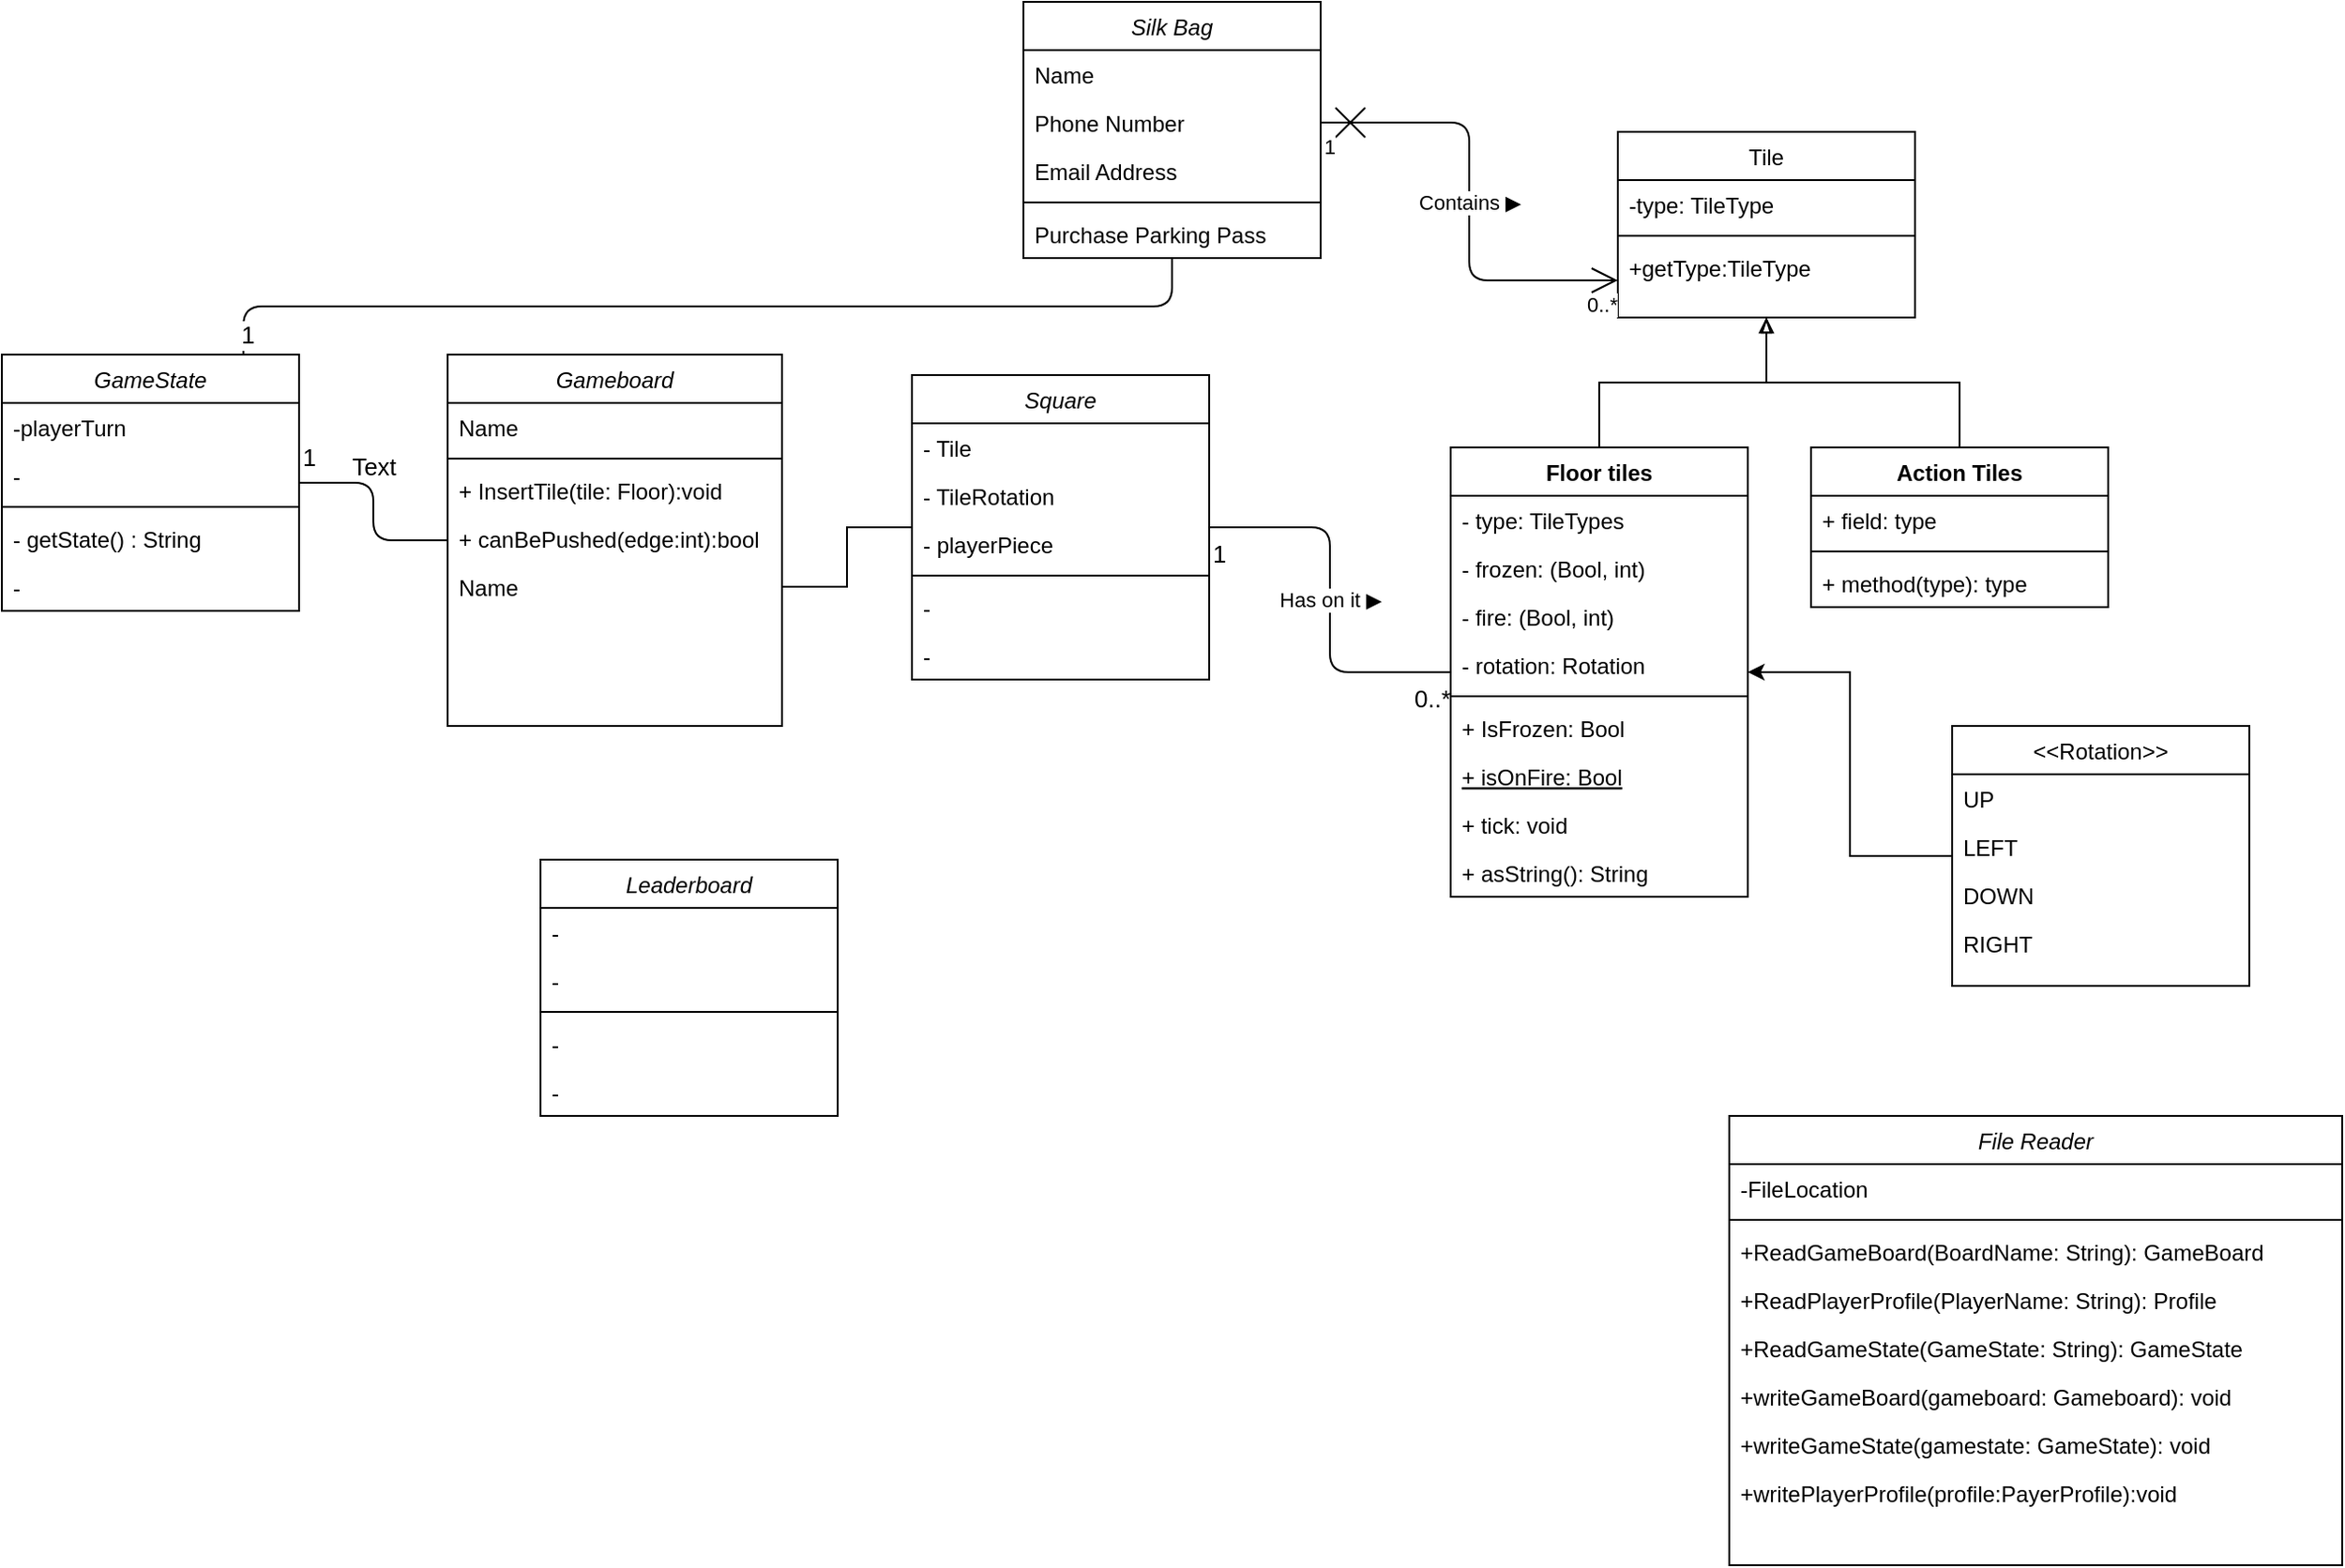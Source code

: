 <mxfile version="13.8.0" type="github"><diagram id="C5RBs43oDa-KdzZeNtuy" name="Page-1"><mxGraphModel dx="1695" dy="479" grid="1" gridSize="10" guides="1" tooltips="1" connect="1" arrows="1" fold="1" page="1" pageScale="1" pageWidth="827" pageHeight="1169" math="0" shadow="0"><root><mxCell id="WIyWlLk6GJQsqaUBKTNV-0"/><mxCell id="WIyWlLk6GJQsqaUBKTNV-1" parent="WIyWlLk6GJQsqaUBKTNV-0"/><mxCell id="CtJwEjZjdqf6voBh9MO0-8" value="Silk Bag" style="swimlane;fontStyle=2;align=center;verticalAlign=top;childLayout=stackLayout;horizontal=1;startSize=26;horizontalStack=0;resizeParent=1;resizeLast=0;collapsible=1;marginBottom=0;rounded=0;shadow=0;strokeWidth=1;" vertex="1" parent="WIyWlLk6GJQsqaUBKTNV-1"><mxGeometry x="-10" y="60" width="160" height="138" as="geometry"><mxRectangle x="230" y="140" width="160" height="26" as="alternateBounds"/></mxGeometry></mxCell><mxCell id="CtJwEjZjdqf6voBh9MO0-9" value="Name" style="text;align=left;verticalAlign=top;spacingLeft=4;spacingRight=4;overflow=hidden;rotatable=0;points=[[0,0.5],[1,0.5]];portConstraint=eastwest;" vertex="1" parent="CtJwEjZjdqf6voBh9MO0-8"><mxGeometry y="26" width="160" height="26" as="geometry"/></mxCell><mxCell id="CtJwEjZjdqf6voBh9MO0-10" value="Phone Number" style="text;align=left;verticalAlign=top;spacingLeft=4;spacingRight=4;overflow=hidden;rotatable=0;points=[[0,0.5],[1,0.5]];portConstraint=eastwest;rounded=0;shadow=0;html=0;" vertex="1" parent="CtJwEjZjdqf6voBh9MO0-8"><mxGeometry y="52" width="160" height="26" as="geometry"/></mxCell><mxCell id="CtJwEjZjdqf6voBh9MO0-14" value="Email Address" style="text;align=left;verticalAlign=top;spacingLeft=4;spacingRight=4;overflow=hidden;rotatable=0;points=[[0,0.5],[1,0.5]];portConstraint=eastwest;rounded=0;shadow=0;html=0;" vertex="1" parent="CtJwEjZjdqf6voBh9MO0-8"><mxGeometry y="78" width="160" height="26" as="geometry"/></mxCell><mxCell id="CtJwEjZjdqf6voBh9MO0-15" value="" style="line;html=1;strokeWidth=1;align=left;verticalAlign=middle;spacingTop=-1;spacingLeft=3;spacingRight=3;rotatable=0;labelPosition=right;points=[];portConstraint=eastwest;" vertex="1" parent="CtJwEjZjdqf6voBh9MO0-8"><mxGeometry y="104" width="160" height="8" as="geometry"/></mxCell><mxCell id="CtJwEjZjdqf6voBh9MO0-16" value="Purchase Parking Pass" style="text;align=left;verticalAlign=top;spacingLeft=4;spacingRight=4;overflow=hidden;rotatable=0;points=[[0,0.5],[1,0.5]];portConstraint=eastwest;" vertex="1" parent="CtJwEjZjdqf6voBh9MO0-8"><mxGeometry y="112" width="160" height="26" as="geometry"/></mxCell><mxCell id="zkfFHV4jXpPFQw0GAbJ--6" value="Tile" style="swimlane;fontStyle=0;align=center;verticalAlign=top;childLayout=stackLayout;horizontal=1;startSize=26;horizontalStack=0;resizeParent=1;resizeLast=0;collapsible=1;marginBottom=0;rounded=0;shadow=0;strokeWidth=1;" parent="WIyWlLk6GJQsqaUBKTNV-1" vertex="1"><mxGeometry x="310" y="130" width="160" height="100" as="geometry"><mxRectangle x="130" y="380" width="160" height="26" as="alternateBounds"/></mxGeometry></mxCell><mxCell id="zkfFHV4jXpPFQw0GAbJ--7" value="-type: TileType" style="text;align=left;verticalAlign=top;spacingLeft=4;spacingRight=4;overflow=hidden;rotatable=0;points=[[0,0.5],[1,0.5]];portConstraint=eastwest;" parent="zkfFHV4jXpPFQw0GAbJ--6" vertex="1"><mxGeometry y="26" width="160" height="26" as="geometry"/></mxCell><mxCell id="zkfFHV4jXpPFQw0GAbJ--9" value="" style="line;html=1;strokeWidth=1;align=left;verticalAlign=middle;spacingTop=-1;spacingLeft=3;spacingRight=3;rotatable=0;labelPosition=right;points=[];portConstraint=eastwest;" parent="zkfFHV4jXpPFQw0GAbJ--6" vertex="1"><mxGeometry y="52" width="160" height="8" as="geometry"/></mxCell><mxCell id="zkfFHV4jXpPFQw0GAbJ--11" value="+getType:TileType" style="text;align=left;verticalAlign=top;spacingLeft=4;spacingRight=4;overflow=hidden;rotatable=0;points=[[0,0.5],[1,0.5]];portConstraint=eastwest;" parent="zkfFHV4jXpPFQw0GAbJ--6" vertex="1"><mxGeometry y="60" width="160" height="26" as="geometry"/></mxCell><mxCell id="0kmiSbOKYYZA1RMgreV0-27" style="edgeStyle=orthogonalEdgeStyle;rounded=0;orthogonalLoop=1;jettySize=auto;html=1;startArrow=block;startFill=0;endArrow=none;endFill=0;" parent="WIyWlLk6GJQsqaUBKTNV-1" source="zkfFHV4jXpPFQw0GAbJ--6" target="0kmiSbOKYYZA1RMgreV0-15" edge="1"><mxGeometry relative="1" as="geometry"/></mxCell><mxCell id="0kmiSbOKYYZA1RMgreV0-28" style="edgeStyle=orthogonalEdgeStyle;rounded=0;orthogonalLoop=1;jettySize=auto;html=1;startArrow=blockThin;startFill=0;endArrow=none;endFill=0;" parent="WIyWlLk6GJQsqaUBKTNV-1" source="zkfFHV4jXpPFQw0GAbJ--6" target="0kmiSbOKYYZA1RMgreV0-23" edge="1"><mxGeometry relative="1" as="geometry"/></mxCell><mxCell id="0kmiSbOKYYZA1RMgreV0-29" style="edgeStyle=orthogonalEdgeStyle;rounded=0;orthogonalLoop=1;jettySize=auto;html=1;" parent="WIyWlLk6GJQsqaUBKTNV-1" source="0kmiSbOKYYZA1RMgreV0-6" target="0kmiSbOKYYZA1RMgreV0-15" edge="1"><mxGeometry relative="1" as="geometry"/></mxCell><mxCell id="CtJwEjZjdqf6voBh9MO0-11" value="Contains ▶" style="endArrow=open;html=1;endSize=12;startArrow=cross;startSize=14;startFill=0;edgeStyle=orthogonalEdgeStyle;exitX=1;exitY=0.5;exitDx=0;exitDy=0;" edge="1" parent="WIyWlLk6GJQsqaUBKTNV-1" source="CtJwEjZjdqf6voBh9MO0-10" target="zkfFHV4jXpPFQw0GAbJ--6"><mxGeometry relative="1" as="geometry"><mxPoint x="130" y="138" as="sourcePoint"/><mxPoint x="320" y="280" as="targetPoint"/><Array as="points"><mxPoint x="230" y="125"/><mxPoint x="230" y="210"/></Array></mxGeometry></mxCell><mxCell id="CtJwEjZjdqf6voBh9MO0-12" value="1" style="edgeLabel;resizable=0;html=1;align=left;verticalAlign=top;" connectable="0" vertex="1" parent="CtJwEjZjdqf6voBh9MO0-11"><mxGeometry x="-1" relative="1" as="geometry"/></mxCell><mxCell id="CtJwEjZjdqf6voBh9MO0-13" value="0..*" style="edgeLabel;resizable=0;html=1;align=right;verticalAlign=top;" connectable="0" vertex="1" parent="CtJwEjZjdqf6voBh9MO0-11"><mxGeometry x="1" relative="1" as="geometry"/></mxCell><mxCell id="CtJwEjZjdqf6voBh9MO0-4" value="Has on it ▶" style="endArrow=none;html=1;endSize=12;startArrow=none;startSize=14;startFill=0;edgeStyle=orthogonalEdgeStyle;endFill=0;" edge="1" parent="WIyWlLk6GJQsqaUBKTNV-1" source="CtJwEjZjdqf6voBh9MO0-58" target="0kmiSbOKYYZA1RMgreV0-15"><mxGeometry relative="1" as="geometry"><mxPoint x="130" y="360" as="sourcePoint"/><mxPoint x="320" y="347" as="targetPoint"/></mxGeometry></mxCell><mxCell id="CtJwEjZjdqf6voBh9MO0-5" value="1" style="edgeLabel;resizable=0;html=1;align=left;verticalAlign=top;fontSize=13;" connectable="0" vertex="1" parent="CtJwEjZjdqf6voBh9MO0-4"><mxGeometry x="-1" relative="1" as="geometry"/></mxCell><mxCell id="CtJwEjZjdqf6voBh9MO0-6" value="0..*" style="edgeLabel;resizable=0;html=1;align=right;verticalAlign=top;fontSize=13;" connectable="0" vertex="1" parent="CtJwEjZjdqf6voBh9MO0-4"><mxGeometry x="1" relative="1" as="geometry"/></mxCell><mxCell id="0kmiSbOKYYZA1RMgreV0-15" value="Floor tiles&#xA;" style="swimlane;fontStyle=1;align=center;verticalAlign=top;childLayout=stackLayout;horizontal=1;startSize=26;horizontalStack=0;resizeParent=1;resizeParentMax=0;resizeLast=0;collapsible=1;marginBottom=0;" parent="WIyWlLk6GJQsqaUBKTNV-1" vertex="1"><mxGeometry x="220" y="300" width="160" height="242" as="geometry"/></mxCell><mxCell id="0kmiSbOKYYZA1RMgreV0-19" value="- type: TileTypes" style="text;strokeColor=none;fillColor=none;align=left;verticalAlign=top;spacingLeft=4;spacingRight=4;overflow=hidden;rotatable=0;points=[[0,0.5],[1,0.5]];portConstraint=eastwest;" parent="0kmiSbOKYYZA1RMgreV0-15" vertex="1"><mxGeometry y="26" width="160" height="26" as="geometry"/></mxCell><mxCell id="zkfFHV4jXpPFQw0GAbJ--8" value="- frozen: (Bool, int) " style="text;align=left;verticalAlign=top;spacingLeft=4;spacingRight=4;overflow=hidden;rotatable=0;points=[[0,0.5],[1,0.5]];portConstraint=eastwest;rounded=0;shadow=0;html=0;" parent="0kmiSbOKYYZA1RMgreV0-15" vertex="1"><mxGeometry y="52" width="160" height="26" as="geometry"/></mxCell><mxCell id="0kmiSbOKYYZA1RMgreV0-1" value="- fire: (Bool, int)&#xA;" style="text;strokeColor=none;fillColor=none;align=left;verticalAlign=top;spacingLeft=4;spacingRight=4;overflow=hidden;rotatable=0;points=[[0,0.5],[1,0.5]];portConstraint=eastwest;" parent="0kmiSbOKYYZA1RMgreV0-15" vertex="1"><mxGeometry y="78" width="160" height="26" as="geometry"/></mxCell><mxCell id="0kmiSbOKYYZA1RMgreV0-2" value="- rotation: Rotation" style="text;strokeColor=none;fillColor=none;align=left;verticalAlign=top;spacingLeft=4;spacingRight=4;overflow=hidden;rotatable=0;points=[[0,0.5],[1,0.5]];portConstraint=eastwest;" parent="0kmiSbOKYYZA1RMgreV0-15" vertex="1"><mxGeometry y="104" width="160" height="26" as="geometry"/></mxCell><mxCell id="0kmiSbOKYYZA1RMgreV0-17" value="" style="line;strokeWidth=1;fillColor=none;align=left;verticalAlign=middle;spacingTop=-1;spacingLeft=3;spacingRight=3;rotatable=0;labelPosition=right;points=[];portConstraint=eastwest;" parent="0kmiSbOKYYZA1RMgreV0-15" vertex="1"><mxGeometry y="130" width="160" height="8" as="geometry"/></mxCell><mxCell id="0kmiSbOKYYZA1RMgreV0-4" value="+ IsFrozen: Bool&#xA;" style="text;strokeColor=none;fillColor=none;align=left;verticalAlign=top;spacingLeft=4;spacingRight=4;overflow=hidden;rotatable=0;points=[[0,0.5],[1,0.5]];portConstraint=eastwest;" parent="0kmiSbOKYYZA1RMgreV0-15" vertex="1"><mxGeometry y="138" width="160" height="26" as="geometry"/></mxCell><mxCell id="zkfFHV4jXpPFQw0GAbJ--10" value="+ isOnFire: Bool" style="text;align=left;verticalAlign=top;spacingLeft=4;spacingRight=4;overflow=hidden;rotatable=0;points=[[0,0.5],[1,0.5]];portConstraint=eastwest;fontStyle=4" parent="0kmiSbOKYYZA1RMgreV0-15" vertex="1"><mxGeometry y="164" width="160" height="26" as="geometry"/></mxCell><mxCell id="0kmiSbOKYYZA1RMgreV0-5" value="+ tick: void" style="text;strokeColor=none;fillColor=none;align=left;verticalAlign=top;spacingLeft=4;spacingRight=4;overflow=hidden;rotatable=0;points=[[0,0.5],[1,0.5]];portConstraint=eastwest;" parent="0kmiSbOKYYZA1RMgreV0-15" vertex="1"><mxGeometry y="190" width="160" height="26" as="geometry"/></mxCell><mxCell id="CtJwEjZjdqf6voBh9MO0-41" value="+ asString(): String" style="text;strokeColor=none;fillColor=none;align=left;verticalAlign=top;spacingLeft=4;spacingRight=4;overflow=hidden;rotatable=0;points=[[0,0.5],[1,0.5]];portConstraint=eastwest;" vertex="1" parent="0kmiSbOKYYZA1RMgreV0-15"><mxGeometry y="216" width="160" height="26" as="geometry"/></mxCell><mxCell id="0kmiSbOKYYZA1RMgreV0-23" value="Action Tiles&#xA;" style="swimlane;fontStyle=1;align=center;verticalAlign=top;childLayout=stackLayout;horizontal=1;startSize=26;horizontalStack=0;resizeParent=1;resizeParentMax=0;resizeLast=0;collapsible=1;marginBottom=0;" parent="WIyWlLk6GJQsqaUBKTNV-1" vertex="1"><mxGeometry x="414" y="300" width="160" height="86" as="geometry"/></mxCell><mxCell id="0kmiSbOKYYZA1RMgreV0-24" value="+ field: type" style="text;strokeColor=none;fillColor=none;align=left;verticalAlign=top;spacingLeft=4;spacingRight=4;overflow=hidden;rotatable=0;points=[[0,0.5],[1,0.5]];portConstraint=eastwest;" parent="0kmiSbOKYYZA1RMgreV0-23" vertex="1"><mxGeometry y="26" width="160" height="26" as="geometry"/></mxCell><mxCell id="0kmiSbOKYYZA1RMgreV0-25" value="" style="line;strokeWidth=1;fillColor=none;align=left;verticalAlign=middle;spacingTop=-1;spacingLeft=3;spacingRight=3;rotatable=0;labelPosition=right;points=[];portConstraint=eastwest;" parent="0kmiSbOKYYZA1RMgreV0-23" vertex="1"><mxGeometry y="52" width="160" height="8" as="geometry"/></mxCell><mxCell id="0kmiSbOKYYZA1RMgreV0-26" value="+ method(type): type" style="text;strokeColor=none;fillColor=none;align=left;verticalAlign=top;spacingLeft=4;spacingRight=4;overflow=hidden;rotatable=0;points=[[0,0.5],[1,0.5]];portConstraint=eastwest;" parent="0kmiSbOKYYZA1RMgreV0-23" vertex="1"><mxGeometry y="60" width="160" height="26" as="geometry"/></mxCell><mxCell id="0kmiSbOKYYZA1RMgreV0-6" value="&lt;&lt;Rotation&gt;&gt;" style="swimlane;fontStyle=0;align=center;verticalAlign=top;childLayout=stackLayout;horizontal=1;startSize=26;horizontalStack=0;resizeParent=1;resizeLast=0;collapsible=1;marginBottom=0;rounded=0;shadow=0;strokeWidth=1;" parent="WIyWlLk6GJQsqaUBKTNV-1" vertex="1"><mxGeometry x="490" y="450" width="160" height="140" as="geometry"><mxRectangle x="340" y="380" width="170" height="26" as="alternateBounds"/></mxGeometry></mxCell><mxCell id="0kmiSbOKYYZA1RMgreV0-7" value="UP" style="text;align=left;verticalAlign=top;spacingLeft=4;spacingRight=4;overflow=hidden;rotatable=0;points=[[0,0.5],[1,0.5]];portConstraint=eastwest;" parent="0kmiSbOKYYZA1RMgreV0-6" vertex="1"><mxGeometry y="26" width="160" height="26" as="geometry"/></mxCell><mxCell id="0kmiSbOKYYZA1RMgreV0-10" value="LEFT" style="text;strokeColor=none;fillColor=none;align=left;verticalAlign=top;spacingLeft=4;spacingRight=4;overflow=hidden;rotatable=0;points=[[0,0.5],[1,0.5]];portConstraint=eastwest;" parent="0kmiSbOKYYZA1RMgreV0-6" vertex="1"><mxGeometry y="52" width="160" height="26" as="geometry"/></mxCell><mxCell id="0kmiSbOKYYZA1RMgreV0-9" value="DOWN" style="text;strokeColor=none;fillColor=none;align=left;verticalAlign=top;spacingLeft=4;spacingRight=4;overflow=hidden;rotatable=0;points=[[0,0.5],[1,0.5]];portConstraint=eastwest;" parent="0kmiSbOKYYZA1RMgreV0-6" vertex="1"><mxGeometry y="78" width="160" height="26" as="geometry"/></mxCell><mxCell id="0kmiSbOKYYZA1RMgreV0-11" value="RIGHT" style="text;strokeColor=none;fillColor=none;align=left;verticalAlign=top;spacingLeft=4;spacingRight=4;overflow=hidden;rotatable=0;points=[[0,0.5],[1,0.5]];portConstraint=eastwest;" parent="0kmiSbOKYYZA1RMgreV0-6" vertex="1"><mxGeometry y="104" width="160" height="26" as="geometry"/></mxCell><mxCell id="CtJwEjZjdqf6voBh9MO0-29" value="GameState" style="swimlane;fontStyle=2;align=center;verticalAlign=top;childLayout=stackLayout;horizontal=1;startSize=26;horizontalStack=0;resizeParent=1;resizeLast=0;collapsible=1;marginBottom=0;rounded=0;shadow=0;strokeWidth=1;" vertex="1" parent="WIyWlLk6GJQsqaUBKTNV-1"><mxGeometry x="-560" y="250" width="160" height="138" as="geometry"><mxRectangle x="230" y="140" width="160" height="26" as="alternateBounds"/></mxGeometry></mxCell><mxCell id="CtJwEjZjdqf6voBh9MO0-30" value="-playerTurn" style="text;align=left;verticalAlign=top;spacingLeft=4;spacingRight=4;overflow=hidden;rotatable=0;points=[[0,0.5],[1,0.5]];portConstraint=eastwest;" vertex="1" parent="CtJwEjZjdqf6voBh9MO0-29"><mxGeometry y="26" width="160" height="26" as="geometry"/></mxCell><mxCell id="CtJwEjZjdqf6voBh9MO0-31" value="-" style="text;align=left;verticalAlign=top;spacingLeft=4;spacingRight=4;overflow=hidden;rotatable=0;points=[[0,0.5],[1,0.5]];portConstraint=eastwest;rounded=0;shadow=0;html=0;" vertex="1" parent="CtJwEjZjdqf6voBh9MO0-29"><mxGeometry y="52" width="160" height="26" as="geometry"/></mxCell><mxCell id="CtJwEjZjdqf6voBh9MO0-32" value="" style="line;html=1;strokeWidth=1;align=left;verticalAlign=middle;spacingTop=-1;spacingLeft=3;spacingRight=3;rotatable=0;labelPosition=right;points=[];portConstraint=eastwest;" vertex="1" parent="CtJwEjZjdqf6voBh9MO0-29"><mxGeometry y="78" width="160" height="8" as="geometry"/></mxCell><mxCell id="CtJwEjZjdqf6voBh9MO0-33" value="- getState() : String" style="text;align=left;verticalAlign=top;spacingLeft=4;spacingRight=4;overflow=hidden;rotatable=0;points=[[0,0.5],[1,0.5]];portConstraint=eastwest;" vertex="1" parent="CtJwEjZjdqf6voBh9MO0-29"><mxGeometry y="86" width="160" height="26" as="geometry"/></mxCell><mxCell id="CtJwEjZjdqf6voBh9MO0-34" value="- " style="text;align=left;verticalAlign=top;spacingLeft=4;spacingRight=4;overflow=hidden;rotatable=0;points=[[0,0.5],[1,0.5]];portConstraint=eastwest;rounded=0;shadow=0;html=0;" vertex="1" parent="CtJwEjZjdqf6voBh9MO0-29"><mxGeometry y="112" width="160" height="26" as="geometry"/></mxCell><mxCell id="zkfFHV4jXpPFQw0GAbJ--0" value="Gameboard&#xA;" style="swimlane;fontStyle=2;align=center;verticalAlign=top;childLayout=stackLayout;horizontal=1;startSize=26;horizontalStack=0;resizeParent=1;resizeLast=0;collapsible=1;marginBottom=0;rounded=0;shadow=0;strokeWidth=1;" parent="WIyWlLk6GJQsqaUBKTNV-1" vertex="1"><mxGeometry x="-320" y="250" width="180" height="200" as="geometry"><mxRectangle x="230" y="140" width="160" height="26" as="alternateBounds"/></mxGeometry></mxCell><mxCell id="zkfFHV4jXpPFQw0GAbJ--1" value="Name" style="text;align=left;verticalAlign=top;spacingLeft=4;spacingRight=4;overflow=hidden;rotatable=0;points=[[0,0.5],[1,0.5]];portConstraint=eastwest;" parent="zkfFHV4jXpPFQw0GAbJ--0" vertex="1"><mxGeometry y="26" width="180" height="26" as="geometry"/></mxCell><mxCell id="zkfFHV4jXpPFQw0GAbJ--4" value="" style="line;html=1;strokeWidth=1;align=left;verticalAlign=middle;spacingTop=-1;spacingLeft=3;spacingRight=3;rotatable=0;labelPosition=right;points=[];portConstraint=eastwest;" parent="zkfFHV4jXpPFQw0GAbJ--0" vertex="1"><mxGeometry y="52" width="180" height="8" as="geometry"/></mxCell><mxCell id="CtJwEjZjdqf6voBh9MO0-43" value="+ InsertTile(tile: Floor):void" style="text;align=left;verticalAlign=top;spacingLeft=4;spacingRight=4;overflow=hidden;rotatable=0;points=[[0,0.5],[1,0.5]];portConstraint=eastwest;" vertex="1" parent="zkfFHV4jXpPFQw0GAbJ--0"><mxGeometry y="60" width="180" height="26" as="geometry"/></mxCell><mxCell id="CtJwEjZjdqf6voBh9MO0-44" value="+ canBePushed(edge:int):bool" style="text;align=left;verticalAlign=top;spacingLeft=4;spacingRight=4;overflow=hidden;rotatable=0;points=[[0,0.5],[1,0.5]];portConstraint=eastwest;" vertex="1" parent="zkfFHV4jXpPFQw0GAbJ--0"><mxGeometry y="86" width="180" height="26" as="geometry"/></mxCell><mxCell id="CtJwEjZjdqf6voBh9MO0-45" value="Name" style="text;align=left;verticalAlign=top;spacingLeft=4;spacingRight=4;overflow=hidden;rotatable=0;points=[[0,0.5],[1,0.5]];portConstraint=eastwest;" vertex="1" parent="zkfFHV4jXpPFQw0GAbJ--0"><mxGeometry y="112" width="180" height="26" as="geometry"/></mxCell><mxCell id="CtJwEjZjdqf6voBh9MO0-58" value="Square" style="swimlane;fontStyle=2;align=center;verticalAlign=top;childLayout=stackLayout;horizontal=1;startSize=26;horizontalStack=0;resizeParent=1;resizeLast=0;collapsible=1;marginBottom=0;rounded=0;shadow=0;strokeWidth=1;" vertex="1" parent="WIyWlLk6GJQsqaUBKTNV-1"><mxGeometry x="-70" y="261" width="160" height="164" as="geometry"><mxRectangle x="230" y="140" width="160" height="26" as="alternateBounds"/></mxGeometry></mxCell><mxCell id="CtJwEjZjdqf6voBh9MO0-59" value="- Tile" style="text;align=left;verticalAlign=top;spacingLeft=4;spacingRight=4;overflow=hidden;rotatable=0;points=[[0,0.5],[1,0.5]];portConstraint=eastwest;" vertex="1" parent="CtJwEjZjdqf6voBh9MO0-58"><mxGeometry y="26" width="160" height="26" as="geometry"/></mxCell><mxCell id="CtJwEjZjdqf6voBh9MO0-64" value="- TileRotation" style="text;align=left;verticalAlign=top;spacingLeft=4;spacingRight=4;overflow=hidden;rotatable=0;points=[[0,0.5],[1,0.5]];portConstraint=eastwest;" vertex="1" parent="CtJwEjZjdqf6voBh9MO0-58"><mxGeometry y="52" width="160" height="26" as="geometry"/></mxCell><mxCell id="CtJwEjZjdqf6voBh9MO0-60" value="- playerPiece" style="text;align=left;verticalAlign=top;spacingLeft=4;spacingRight=4;overflow=hidden;rotatable=0;points=[[0,0.5],[1,0.5]];portConstraint=eastwest;rounded=0;shadow=0;html=0;" vertex="1" parent="CtJwEjZjdqf6voBh9MO0-58"><mxGeometry y="78" width="160" height="26" as="geometry"/></mxCell><mxCell id="CtJwEjZjdqf6voBh9MO0-61" value="" style="line;html=1;strokeWidth=1;align=left;verticalAlign=middle;spacingTop=-1;spacingLeft=3;spacingRight=3;rotatable=0;labelPosition=right;points=[];portConstraint=eastwest;" vertex="1" parent="CtJwEjZjdqf6voBh9MO0-58"><mxGeometry y="104" width="160" height="8" as="geometry"/></mxCell><mxCell id="CtJwEjZjdqf6voBh9MO0-62" value="-" style="text;align=left;verticalAlign=top;spacingLeft=4;spacingRight=4;overflow=hidden;rotatable=0;points=[[0,0.5],[1,0.5]];portConstraint=eastwest;" vertex="1" parent="CtJwEjZjdqf6voBh9MO0-58"><mxGeometry y="112" width="160" height="26" as="geometry"/></mxCell><mxCell id="CtJwEjZjdqf6voBh9MO0-63" value="- " style="text;align=left;verticalAlign=top;spacingLeft=4;spacingRight=4;overflow=hidden;rotatable=0;points=[[0,0.5],[1,0.5]];portConstraint=eastwest;rounded=0;shadow=0;html=0;" vertex="1" parent="CtJwEjZjdqf6voBh9MO0-58"><mxGeometry y="138" width="160" height="26" as="geometry"/></mxCell><mxCell id="CtJwEjZjdqf6voBh9MO0-17" value="File Reader" style="swimlane;fontStyle=2;align=center;verticalAlign=top;childLayout=stackLayout;horizontal=1;startSize=26;horizontalStack=0;resizeParent=1;resizeLast=0;collapsible=1;marginBottom=0;rounded=0;shadow=0;strokeWidth=1;" vertex="1" parent="WIyWlLk6GJQsqaUBKTNV-1"><mxGeometry x="370" y="660" width="330" height="242" as="geometry"><mxRectangle x="230" y="140" width="160" height="26" as="alternateBounds"/></mxGeometry></mxCell><mxCell id="CtJwEjZjdqf6voBh9MO0-18" value="-FileLocation" style="text;align=left;verticalAlign=top;spacingLeft=4;spacingRight=4;overflow=hidden;rotatable=0;points=[[0,0.5],[1,0.5]];portConstraint=eastwest;" vertex="1" parent="CtJwEjZjdqf6voBh9MO0-17"><mxGeometry y="26" width="330" height="26" as="geometry"/></mxCell><mxCell id="CtJwEjZjdqf6voBh9MO0-21" value="" style="line;html=1;strokeWidth=1;align=left;verticalAlign=middle;spacingTop=-1;spacingLeft=3;spacingRight=3;rotatable=0;labelPosition=right;points=[];portConstraint=eastwest;" vertex="1" parent="CtJwEjZjdqf6voBh9MO0-17"><mxGeometry y="52" width="330" height="8" as="geometry"/></mxCell><mxCell id="CtJwEjZjdqf6voBh9MO0-22" value="+ReadGameBoard(BoardName: String): GameBoard" style="text;align=left;verticalAlign=top;spacingLeft=4;spacingRight=4;overflow=hidden;rotatable=0;points=[[0,0.5],[1,0.5]];portConstraint=eastwest;" vertex="1" parent="CtJwEjZjdqf6voBh9MO0-17"><mxGeometry y="60" width="330" height="26" as="geometry"/></mxCell><mxCell id="CtJwEjZjdqf6voBh9MO0-19" value="+ReadPlayerProfile(PlayerName: String): Profile" style="text;align=left;verticalAlign=top;spacingLeft=4;spacingRight=4;overflow=hidden;rotatable=0;points=[[0,0.5],[1,0.5]];portConstraint=eastwest;rounded=0;shadow=0;html=0;" vertex="1" parent="CtJwEjZjdqf6voBh9MO0-17"><mxGeometry y="86" width="330" height="26" as="geometry"/></mxCell><mxCell id="CtJwEjZjdqf6voBh9MO0-26" value="+ReadGameState(GameState: String): GameState" style="text;align=left;verticalAlign=top;spacingLeft=4;spacingRight=4;overflow=hidden;rotatable=0;points=[[0,0.5],[1,0.5]];portConstraint=eastwest;rounded=0;shadow=0;html=0;" vertex="1" parent="CtJwEjZjdqf6voBh9MO0-17"><mxGeometry y="112" width="330" height="26" as="geometry"/></mxCell><mxCell id="CtJwEjZjdqf6voBh9MO0-27" value="+writeGameBoard(gameboard: Gameboard): void" style="text;align=left;verticalAlign=top;spacingLeft=4;spacingRight=4;overflow=hidden;rotatable=0;points=[[0,0.5],[1,0.5]];portConstraint=eastwest;rounded=0;shadow=0;html=0;" vertex="1" parent="CtJwEjZjdqf6voBh9MO0-17"><mxGeometry y="138" width="330" height="26" as="geometry"/></mxCell><mxCell id="CtJwEjZjdqf6voBh9MO0-28" value="+writeGameState(gamestate: GameState): void" style="text;align=left;verticalAlign=top;spacingLeft=4;spacingRight=4;overflow=hidden;rotatable=0;points=[[0,0.5],[1,0.5]];portConstraint=eastwest;rounded=0;shadow=0;html=0;" vertex="1" parent="CtJwEjZjdqf6voBh9MO0-17"><mxGeometry y="164" width="330" height="26" as="geometry"/></mxCell><mxCell id="CtJwEjZjdqf6voBh9MO0-25" value="+writePlayerProfile(profile:PayerProfile):void" style="text;align=left;verticalAlign=top;spacingLeft=4;spacingRight=4;overflow=hidden;rotatable=0;points=[[0,0.5],[1,0.5]];portConstraint=eastwest;rounded=0;shadow=0;html=0;" vertex="1" parent="CtJwEjZjdqf6voBh9MO0-17"><mxGeometry y="190" width="330" height="26" as="geometry"/></mxCell><mxCell id="CtJwEjZjdqf6voBh9MO0-36" value="1" style="endArrow=none;html=1;endSize=12;startArrow=none;startSize=14;startFill=0;edgeStyle=orthogonalEdgeStyle;align=left;verticalAlign=bottom;fontSize=13;endFill=0;" edge="1" parent="WIyWlLk6GJQsqaUBKTNV-1" source="CtJwEjZjdqf6voBh9MO0-29" target="zkfFHV4jXpPFQw0GAbJ--0"><mxGeometry x="-1" y="3" relative="1" as="geometry"><mxPoint x="-320" y="310" as="sourcePoint"/><mxPoint x="-160" y="310" as="targetPoint"/></mxGeometry></mxCell><mxCell id="CtJwEjZjdqf6voBh9MO0-40" value="1" style="endArrow=none;html=1;endSize=12;startArrow=none;startSize=14;startFill=0;edgeStyle=orthogonalEdgeStyle;align=left;verticalAlign=bottom;fontSize=13;exitX=0.813;exitY=0;exitDx=0;exitDy=0;exitPerimeter=0;endFill=0;" edge="1" parent="WIyWlLk6GJQsqaUBKTNV-1" source="CtJwEjZjdqf6voBh9MO0-29" target="CtJwEjZjdqf6voBh9MO0-8"><mxGeometry x="-1" y="3" relative="1" as="geometry"><mxPoint x="-50" y="220" as="sourcePoint"/><mxPoint x="110" y="220" as="targetPoint"/></mxGeometry></mxCell><mxCell id="CtJwEjZjdqf6voBh9MO0-42" value="Text" style="text;html=1;align=center;verticalAlign=middle;resizable=0;points=[];autosize=1;fontSize=13;" vertex="1" parent="WIyWlLk6GJQsqaUBKTNV-1"><mxGeometry x="-380" y="300" width="40" height="20" as="geometry"/></mxCell><mxCell id="CtJwEjZjdqf6voBh9MO0-46" value="Leaderboard" style="swimlane;fontStyle=2;align=center;verticalAlign=top;childLayout=stackLayout;horizontal=1;startSize=26;horizontalStack=0;resizeParent=1;resizeLast=0;collapsible=1;marginBottom=0;rounded=0;shadow=0;strokeWidth=1;" vertex="1" parent="WIyWlLk6GJQsqaUBKTNV-1"><mxGeometry x="-270" y="522" width="160" height="138" as="geometry"><mxRectangle x="230" y="140" width="160" height="26" as="alternateBounds"/></mxGeometry></mxCell><mxCell id="CtJwEjZjdqf6voBh9MO0-47" value="-" style="text;align=left;verticalAlign=top;spacingLeft=4;spacingRight=4;overflow=hidden;rotatable=0;points=[[0,0.5],[1,0.5]];portConstraint=eastwest;" vertex="1" parent="CtJwEjZjdqf6voBh9MO0-46"><mxGeometry y="26" width="160" height="26" as="geometry"/></mxCell><mxCell id="CtJwEjZjdqf6voBh9MO0-48" value="-" style="text;align=left;verticalAlign=top;spacingLeft=4;spacingRight=4;overflow=hidden;rotatable=0;points=[[0,0.5],[1,0.5]];portConstraint=eastwest;rounded=0;shadow=0;html=0;" vertex="1" parent="CtJwEjZjdqf6voBh9MO0-46"><mxGeometry y="52" width="160" height="26" as="geometry"/></mxCell><mxCell id="CtJwEjZjdqf6voBh9MO0-49" value="" style="line;html=1;strokeWidth=1;align=left;verticalAlign=middle;spacingTop=-1;spacingLeft=3;spacingRight=3;rotatable=0;labelPosition=right;points=[];portConstraint=eastwest;" vertex="1" parent="CtJwEjZjdqf6voBh9MO0-46"><mxGeometry y="78" width="160" height="8" as="geometry"/></mxCell><mxCell id="CtJwEjZjdqf6voBh9MO0-50" value="-" style="text;align=left;verticalAlign=top;spacingLeft=4;spacingRight=4;overflow=hidden;rotatable=0;points=[[0,0.5],[1,0.5]];portConstraint=eastwest;" vertex="1" parent="CtJwEjZjdqf6voBh9MO0-46"><mxGeometry y="86" width="160" height="26" as="geometry"/></mxCell><mxCell id="CtJwEjZjdqf6voBh9MO0-51" value="- " style="text;align=left;verticalAlign=top;spacingLeft=4;spacingRight=4;overflow=hidden;rotatable=0;points=[[0,0.5],[1,0.5]];portConstraint=eastwest;rounded=0;shadow=0;html=0;" vertex="1" parent="CtJwEjZjdqf6voBh9MO0-46"><mxGeometry y="112" width="160" height="26" as="geometry"/></mxCell><mxCell id="CtJwEjZjdqf6voBh9MO0-68" style="edgeStyle=orthogonalEdgeStyle;rounded=0;orthogonalLoop=1;jettySize=auto;html=1;exitX=1;exitY=0.5;exitDx=0;exitDy=0;startArrow=none;startFill=0;endArrow=none;endFill=0;fontSize=13;" edge="1" parent="WIyWlLk6GJQsqaUBKTNV-1" source="CtJwEjZjdqf6voBh9MO0-45" target="CtJwEjZjdqf6voBh9MO0-58"><mxGeometry relative="1" as="geometry"/></mxCell></root></mxGraphModel></diagram></mxfile>